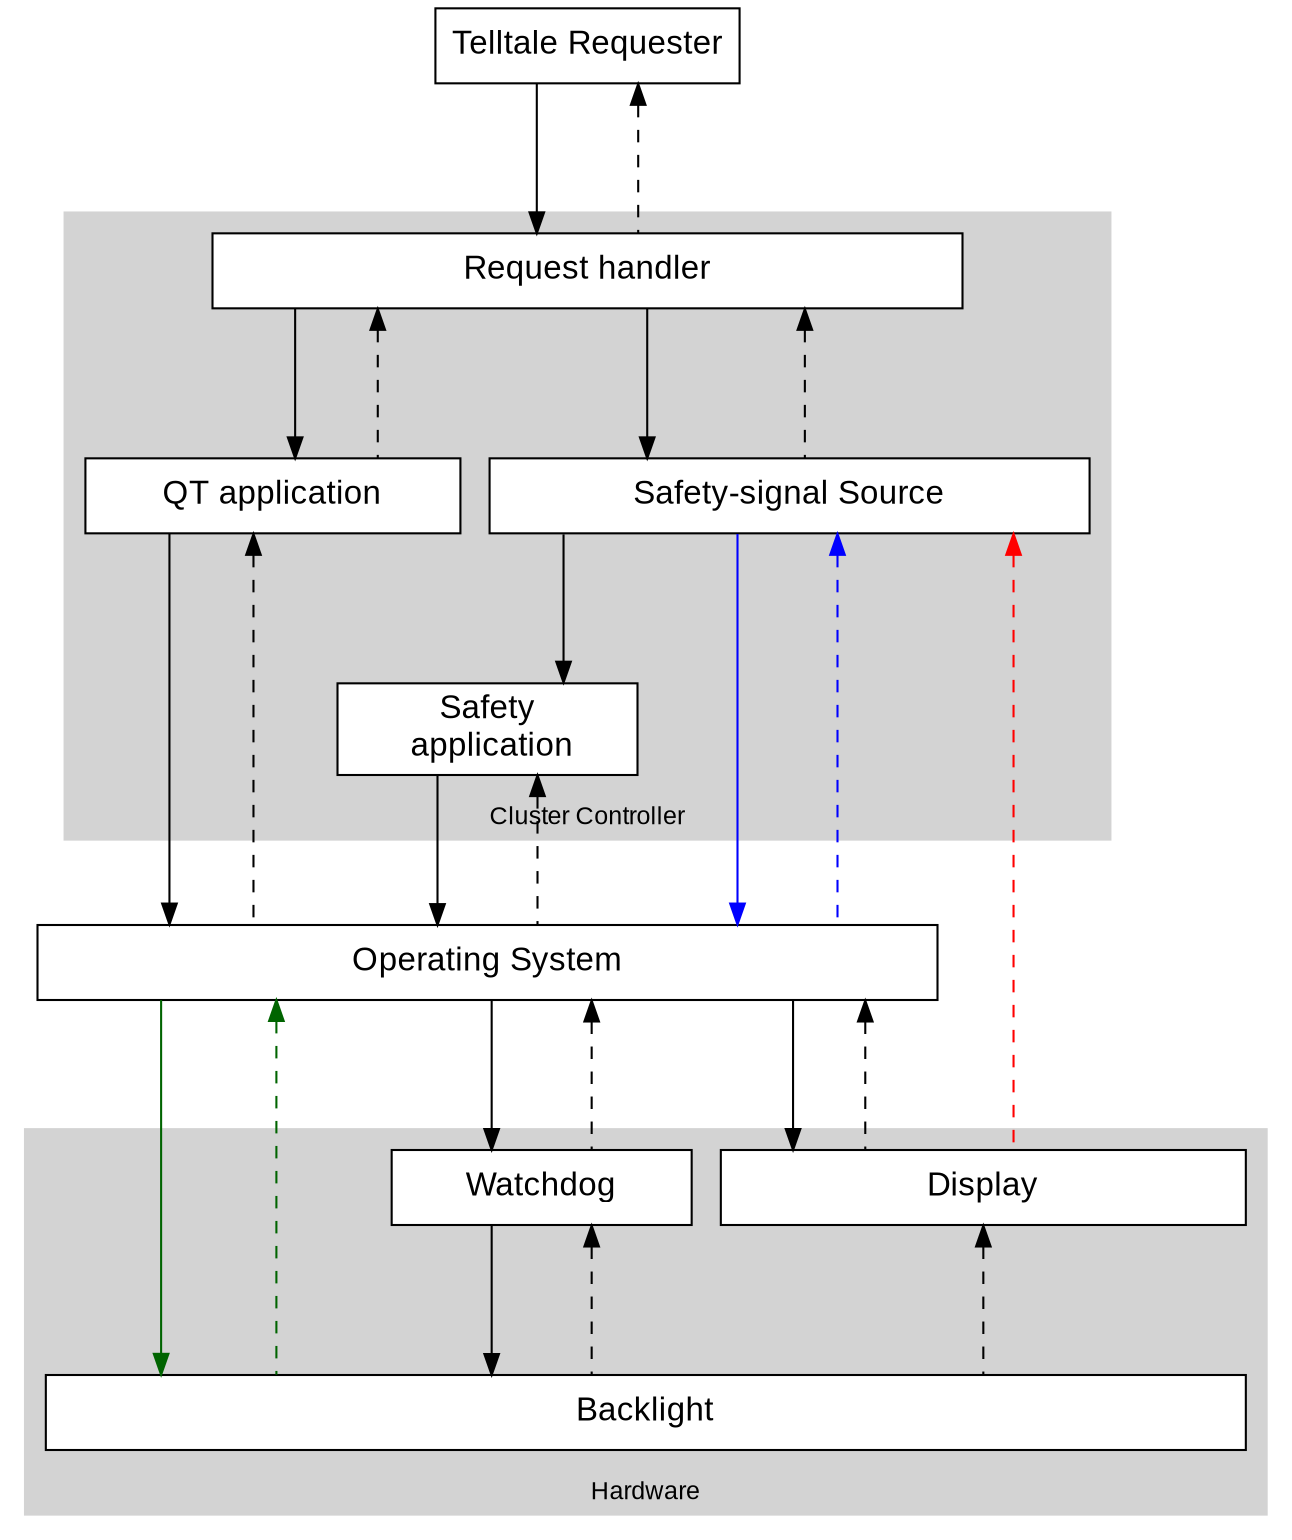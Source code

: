 digraph G {

node [shape=box width=1 height=0.5 fontname=arial fontsize=16 style=filled fillcolor=white]
graph [splines=ortho ranksep=1 nodesep=0.2 fontname=arial fontsize=16 compound=true]

requester [label="Telltale Requester"]

subgraph cluster_controller {
  label="Cluster Controller"
  labelloc=b fontsize=12 margin=10 bgcolor=lightgrey color=lightgrey
  handler [label="Request handler" width=5]
  qtapp [label="QT application" width=2.5]
  signal [label="Safety-signal Source" width=4]
  safetyapp [label="Safety\n application" width=2]
  }
linux [label="Operating System" width=6]
subgraph cluster_hardware {
  label="Hardware" labelloc=b fontsize=12 margin=10 bgcolor=lightgrey color=lightgrey
  display [label="Display" width=3.5]
  backlight [label="Backlight" width=8]
  watchdog [label="Watchdog" width=2]
}

requester -> handler
requester -> handler [style=dashed dir=back]
handler -> signal
handler -> signal [style=dashed dir=back]
handler -> qtapp
handler -> qtapp [style=dashed dir=back]
signal -> safetyapp [weight=8]
signal -> linux [color=blue]
signal -> linux [color=blue style=dashed dir=back]
qtapp -> linux
qtapp -> linux [style=dashed dir=back]
safetyapp -> linux
safetyapp -> linux [style=dashed dir=back]
linux-> display
linux-> display [style=dashed dir=back]
linux -> watchdog
linux -> watchdog [style=dashed dir=back]
linux -> backlight [color=darkgreen]
linux -> backlight [style=dashed dir=back color=darkgreen]
watchdog -> backlight
watchdog -> backlight [style=dashed dir=back]
display -> backlight [style=dashed dir=back]
signal -> display [style=dashed dir=back weight=5 color=red]
}
